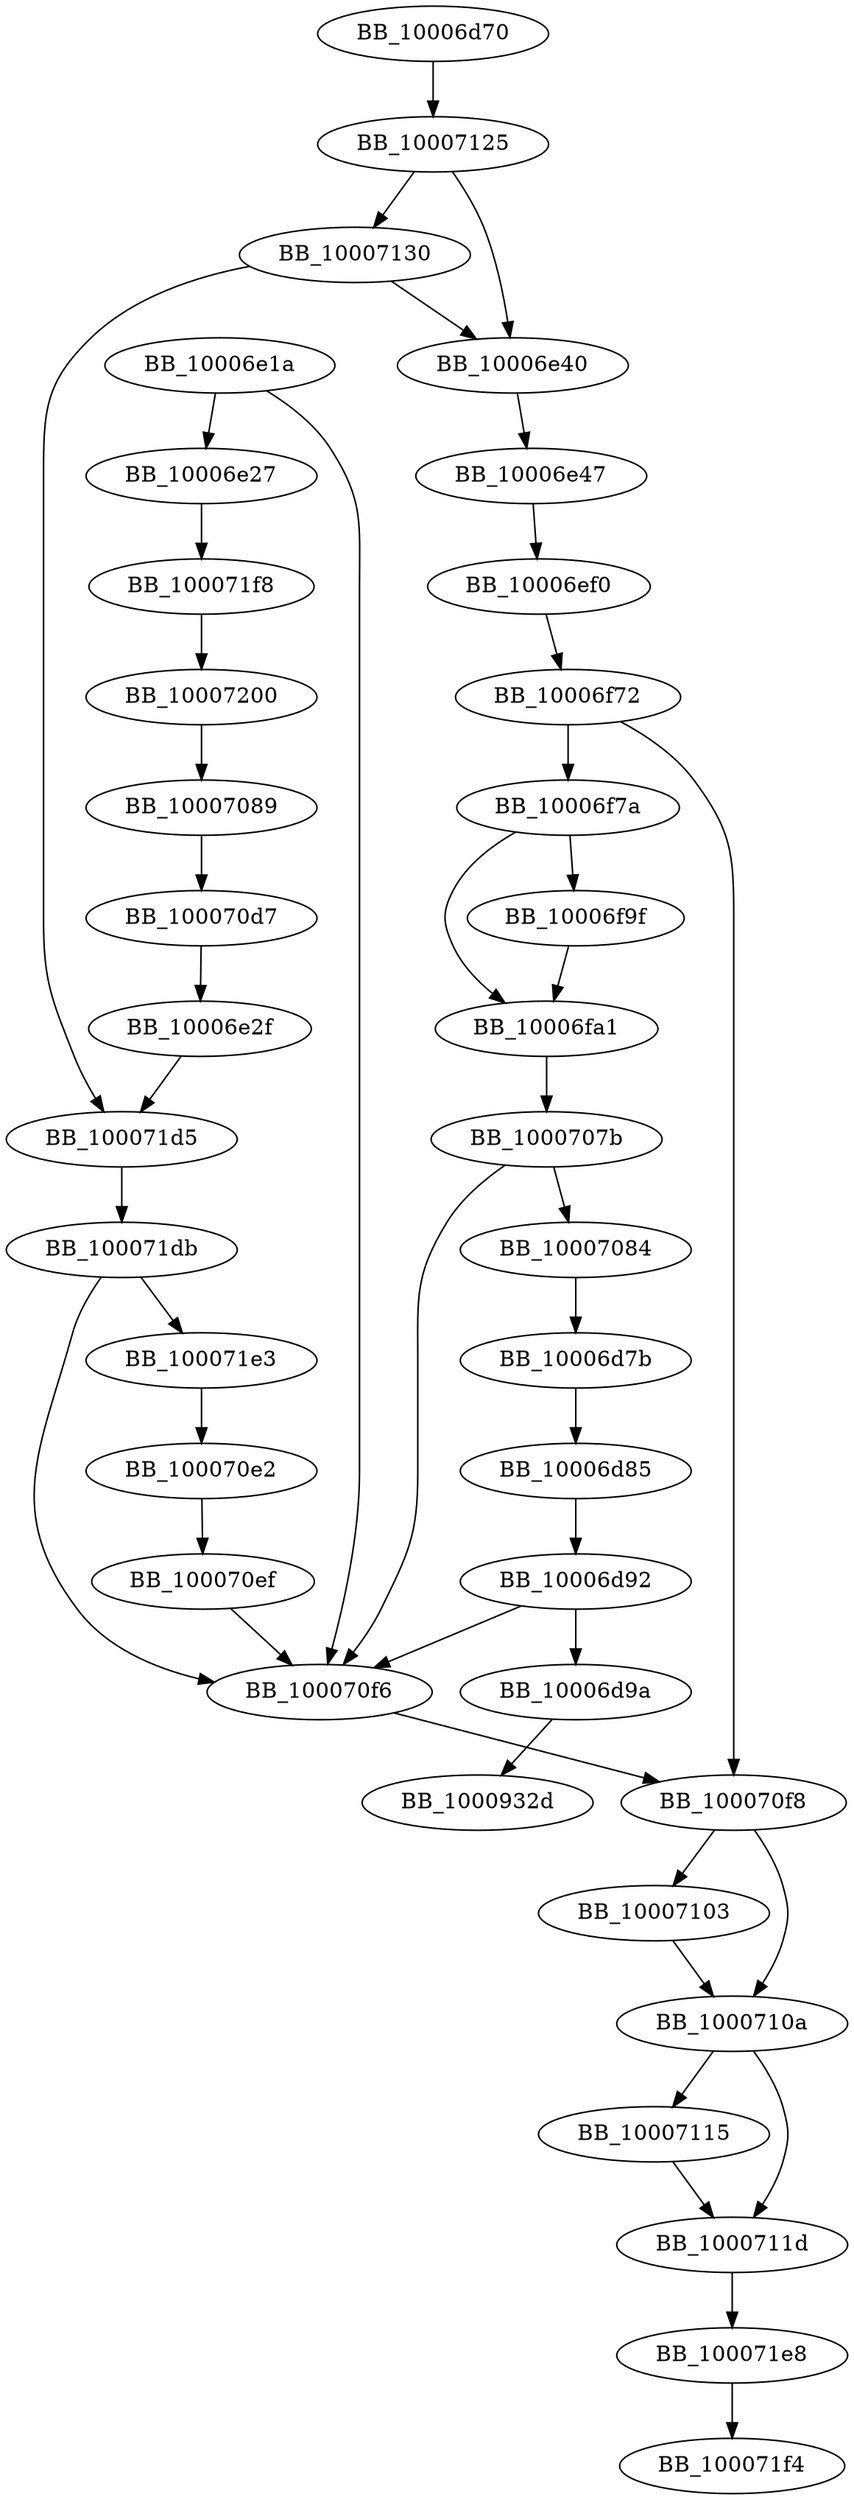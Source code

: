 DiGraph sub_10006D70{
BB_10006d70->BB_10007125
BB_10006d7b->BB_10006d85
BB_10006d85->BB_10006d92
BB_10006d92->BB_10006d9a
BB_10006d92->BB_100070f6
BB_10006d9a->BB_1000932d
BB_10006e1a->BB_10006e27
BB_10006e1a->BB_100070f6
BB_10006e27->BB_100071f8
BB_10006e2f->BB_100071d5
BB_10006e40->BB_10006e47
BB_10006e47->BB_10006ef0
BB_10006ef0->BB_10006f72
BB_10006f72->BB_10006f7a
BB_10006f72->BB_100070f8
BB_10006f7a->BB_10006f9f
BB_10006f7a->BB_10006fa1
BB_10006f9f->BB_10006fa1
BB_10006fa1->BB_1000707b
BB_1000707b->BB_10007084
BB_1000707b->BB_100070f6
BB_10007084->BB_10006d7b
BB_10007089->BB_100070d7
BB_100070d7->BB_10006e2f
BB_100070e2->BB_100070ef
BB_100070ef->BB_100070f6
BB_100070f6->BB_100070f8
BB_100070f8->BB_10007103
BB_100070f8->BB_1000710a
BB_10007103->BB_1000710a
BB_1000710a->BB_10007115
BB_1000710a->BB_1000711d
BB_10007115->BB_1000711d
BB_1000711d->BB_100071e8
BB_10007125->BB_10006e40
BB_10007125->BB_10007130
BB_10007130->BB_10006e40
BB_10007130->BB_100071d5
BB_100071d5->BB_100071db
BB_100071db->BB_100070f6
BB_100071db->BB_100071e3
BB_100071e3->BB_100070e2
BB_100071e8->BB_100071f4
BB_100071f8->BB_10007200
BB_10007200->BB_10007089
}

